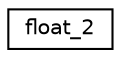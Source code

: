 digraph "Graphical Class Hierarchy"
{
  edge [fontname="Helvetica",fontsize="10",labelfontname="Helvetica",labelfontsize="10"];
  node [fontname="Helvetica",fontsize="10",shape=record];
  rankdir="LR";
  Node1 [label="float_2",height=0.2,width=0.4,color="black", fillcolor="white", style="filled",URL="$classfloat__2.html"];
}
